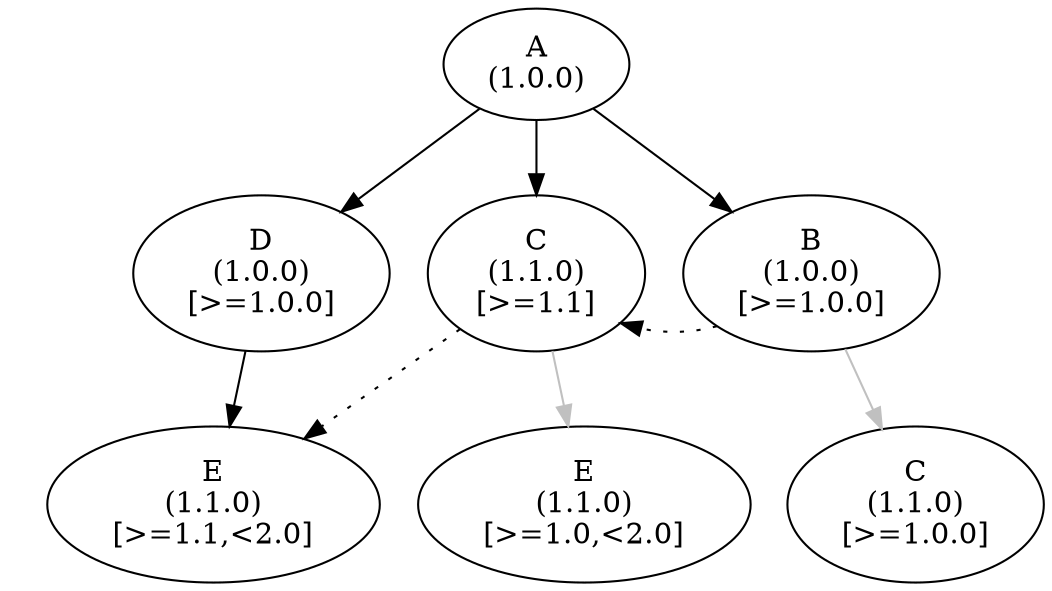 digraph {
"1"[shape=oval,label="A\n(1.0.0)\n"];
"1.1"[shape=oval,label="D\n(1.0.0)\n[>=1.0.0]"];
"1"->"1.1";
"1.2"[shape=oval,label="C\n(1.1.0)\n[>=1.1]"];
"1"->"1.2";
"1.3"[shape=oval,label="B\n(1.0.0)\n[>=1.0.0]"];
"1"->"1.3";
"1.1.1"[shape=oval,label="E\n(1.1.0)\n[>=1.1,<2.0]"];
"1.1"->"1.1.1";
"1.2.1"[shape=oval,label="E\n(1.1.0)\n[>=1.0,<2.0]"];
"1.2"->"1.2.1"[color=grey];
"1.2"->"1.1.1"[style=dotted];
"1.3.1"[shape=oval,label="C\n(1.1.0)\n[>=1.0.0]"];
"1.3"->"1.3.1"[color=grey];
"1.3"->"1.2"[style=dotted];
rank1[style=invisible,width=0,height=0,fixedsize=true];
rank2[style=invisible,width=0,height=0,fixedsize=true];
rank3[style=invisible,width=0,height=0,fixedsize=true];
rank1->rank2->rank3[constraint=false,style=invis]
{rank=same;
rank1->"1"[style=invis];
rankdir=LR;}
{rank=same;
rank2->"1.1"->"1.2"->"1.3"[style=invis];
rankdir=LR;}
{rank=same;
rank3->"1.1.1"->"1.2.1"->"1.3.1"[style=invis];
rankdir=LR;}
}